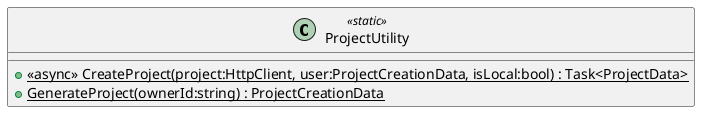 @startuml
class ProjectUtility <<static>> {
    + {static} <<async>> CreateProject(project:HttpClient, user:ProjectCreationData, isLocal:bool) : Task<ProjectData>
    + {static} GenerateProject(ownerId:string) : ProjectCreationData
}
@enduml
